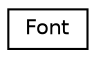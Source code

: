 digraph "Graphical Class Hierarchy"
{
 // LATEX_PDF_SIZE
  edge [fontname="Helvetica",fontsize="10",labelfontname="Helvetica",labelfontsize="10"];
  node [fontname="Helvetica",fontsize="10",shape=record];
  rankdir="LR";
  Node0 [label="Font",height=0.2,width=0.4,color="black", fillcolor="white", style="filled",URL="$structFont.html",tooltip=" "];
}
